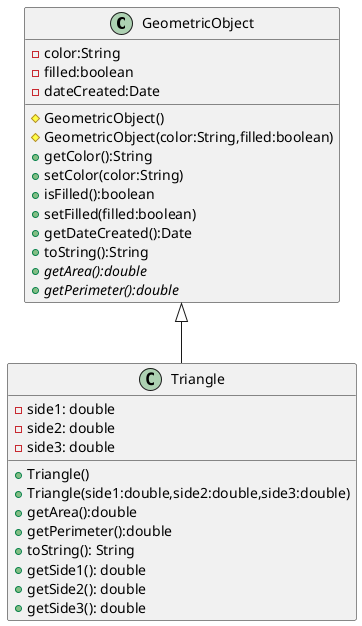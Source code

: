 @startuml
class GeometricObject{
-color:String
-filled:boolean
-dateCreated:Date
#GeometricObject()
#GeometricObject(color:String,filled:boolean)
+getColor():String
+setColor(color:String)
+isFilled():boolean
+setFilled(filled:boolean)
+getDateCreated():Date
+toString():String
{abstract} +getArea():double
{abstract} +getPerimeter():double
}
class Triangle extends GeometricObject{
-side1: double
-side2: double
-side3: double
+Triangle()
+Triangle(side1:double,side2:double,side3:double)
+getArea():double
+getPerimeter():double
+toString(): String
+getSide1(): double
+getSide2(): double
+getSide3(): double
}
@enduml
